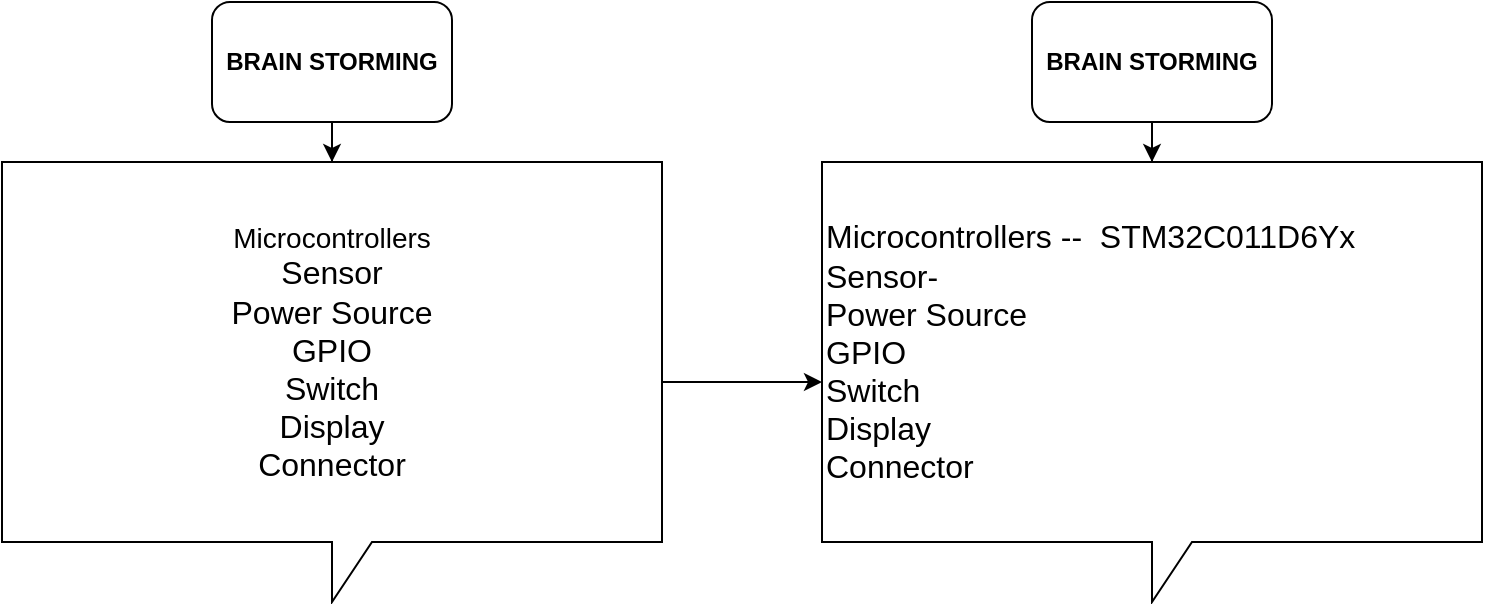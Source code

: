<mxfile version="24.4.13" type="github">
  <diagram name="Page-1" id="HmCTH_xumnkvm2xqdz3c">
    <mxGraphModel dx="1545" dy="469" grid="1" gridSize="10" guides="1" tooltips="1" connect="1" arrows="1" fold="1" page="1" pageScale="1" pageWidth="827" pageHeight="1169" math="0" shadow="0">
      <root>
        <mxCell id="0" />
        <mxCell id="1" parent="0" />
        <mxCell id="b2AzNryiKhpfMSMHm5jb-18" value="" style="edgeStyle=orthogonalEdgeStyle;rounded=0;orthogonalLoop=1;jettySize=auto;html=1;" edge="1" parent="1" source="b2AzNryiKhpfMSMHm5jb-12" target="b2AzNryiKhpfMSMHm5jb-17">
          <mxGeometry relative="1" as="geometry" />
        </mxCell>
        <mxCell id="b2AzNryiKhpfMSMHm5jb-12" value="&lt;font style=&quot;font-size: 14px;&quot;&gt;Microcontrollers&lt;/font&gt;&lt;div&gt;&lt;font size=&quot;3&quot;&gt;Sensor&lt;/font&gt;&lt;/div&gt;&lt;div&gt;&lt;font size=&quot;3&quot;&gt;Power Source&lt;/font&gt;&lt;/div&gt;&lt;div&gt;&lt;font size=&quot;3&quot;&gt;GPIO&lt;/font&gt;&lt;/div&gt;&lt;div&gt;&lt;font size=&quot;3&quot;&gt;Switch&lt;/font&gt;&lt;/div&gt;&lt;div&gt;&lt;font size=&quot;3&quot;&gt;Display&lt;/font&gt;&lt;/div&gt;&lt;div&gt;&lt;font size=&quot;3&quot;&gt;Connector&lt;/font&gt;&lt;/div&gt;" style="shape=callout;whiteSpace=wrap;html=1;perimeter=calloutPerimeter;" vertex="1" parent="1">
          <mxGeometry x="-110" y="380" width="330" height="220" as="geometry" />
        </mxCell>
        <mxCell id="b2AzNryiKhpfMSMHm5jb-16" value="" style="edgeStyle=orthogonalEdgeStyle;rounded=0;orthogonalLoop=1;jettySize=auto;html=1;" edge="1" parent="1" source="b2AzNryiKhpfMSMHm5jb-14" target="b2AzNryiKhpfMSMHm5jb-12">
          <mxGeometry relative="1" as="geometry" />
        </mxCell>
        <mxCell id="b2AzNryiKhpfMSMHm5jb-14" value="&lt;b&gt;BRAIN STORMING&lt;/b&gt;" style="rounded=1;whiteSpace=wrap;html=1;" vertex="1" parent="1">
          <mxGeometry x="-5" y="300" width="120" height="60" as="geometry" />
        </mxCell>
        <mxCell id="b2AzNryiKhpfMSMHm5jb-17" value="&lt;font style=&quot;font-size: 16px;&quot;&gt;Microcontrollers --&amp;nbsp;&amp;nbsp;STM32C011D6Yx&lt;/font&gt;&lt;div&gt;&lt;font size=&quot;3&quot;&gt;Sensor-&amp;nbsp;&lt;/font&gt;&lt;/div&gt;&lt;div&gt;&lt;font size=&quot;3&quot;&gt;Power Source&lt;/font&gt;&lt;/div&gt;&lt;div&gt;&lt;font size=&quot;3&quot;&gt;GPIO&lt;/font&gt;&lt;/div&gt;&lt;div&gt;&lt;font size=&quot;3&quot;&gt;Switch&lt;/font&gt;&lt;/div&gt;&lt;div&gt;&lt;font size=&quot;3&quot;&gt;Display&lt;/font&gt;&lt;/div&gt;&lt;div&gt;&lt;font size=&quot;3&quot;&gt;Connector&lt;/font&gt;&lt;/div&gt;" style="shape=callout;whiteSpace=wrap;html=1;perimeter=calloutPerimeter;align=left;" vertex="1" parent="1">
          <mxGeometry x="300" y="380" width="330" height="220" as="geometry" />
        </mxCell>
        <mxCell id="b2AzNryiKhpfMSMHm5jb-20" value="" style="edgeStyle=orthogonalEdgeStyle;rounded=0;orthogonalLoop=1;jettySize=auto;html=1;" edge="1" parent="1" source="b2AzNryiKhpfMSMHm5jb-19" target="b2AzNryiKhpfMSMHm5jb-17">
          <mxGeometry relative="1" as="geometry" />
        </mxCell>
        <mxCell id="b2AzNryiKhpfMSMHm5jb-19" value="&lt;b&gt;BRAIN STORMING&lt;/b&gt;" style="rounded=1;whiteSpace=wrap;html=1;" vertex="1" parent="1">
          <mxGeometry x="405" y="300" width="120" height="60" as="geometry" />
        </mxCell>
      </root>
    </mxGraphModel>
  </diagram>
</mxfile>
